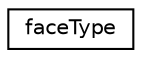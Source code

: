 digraph "Graphical Class Hierarchy"
{
 // LATEX_PDF_SIZE
  edge [fontname="Helvetica",fontsize="10",labelfontname="Helvetica",labelfontsize="10"];
  node [fontname="Helvetica",fontsize="10",shape=record];
  rankdir="LR";
  Node0 [label="faceType",height=0.2,width=0.4,color="black", fillcolor="white", style="filled",URL="$classface_type.html",tooltip="The face type containing mesh at boundary."];
}
